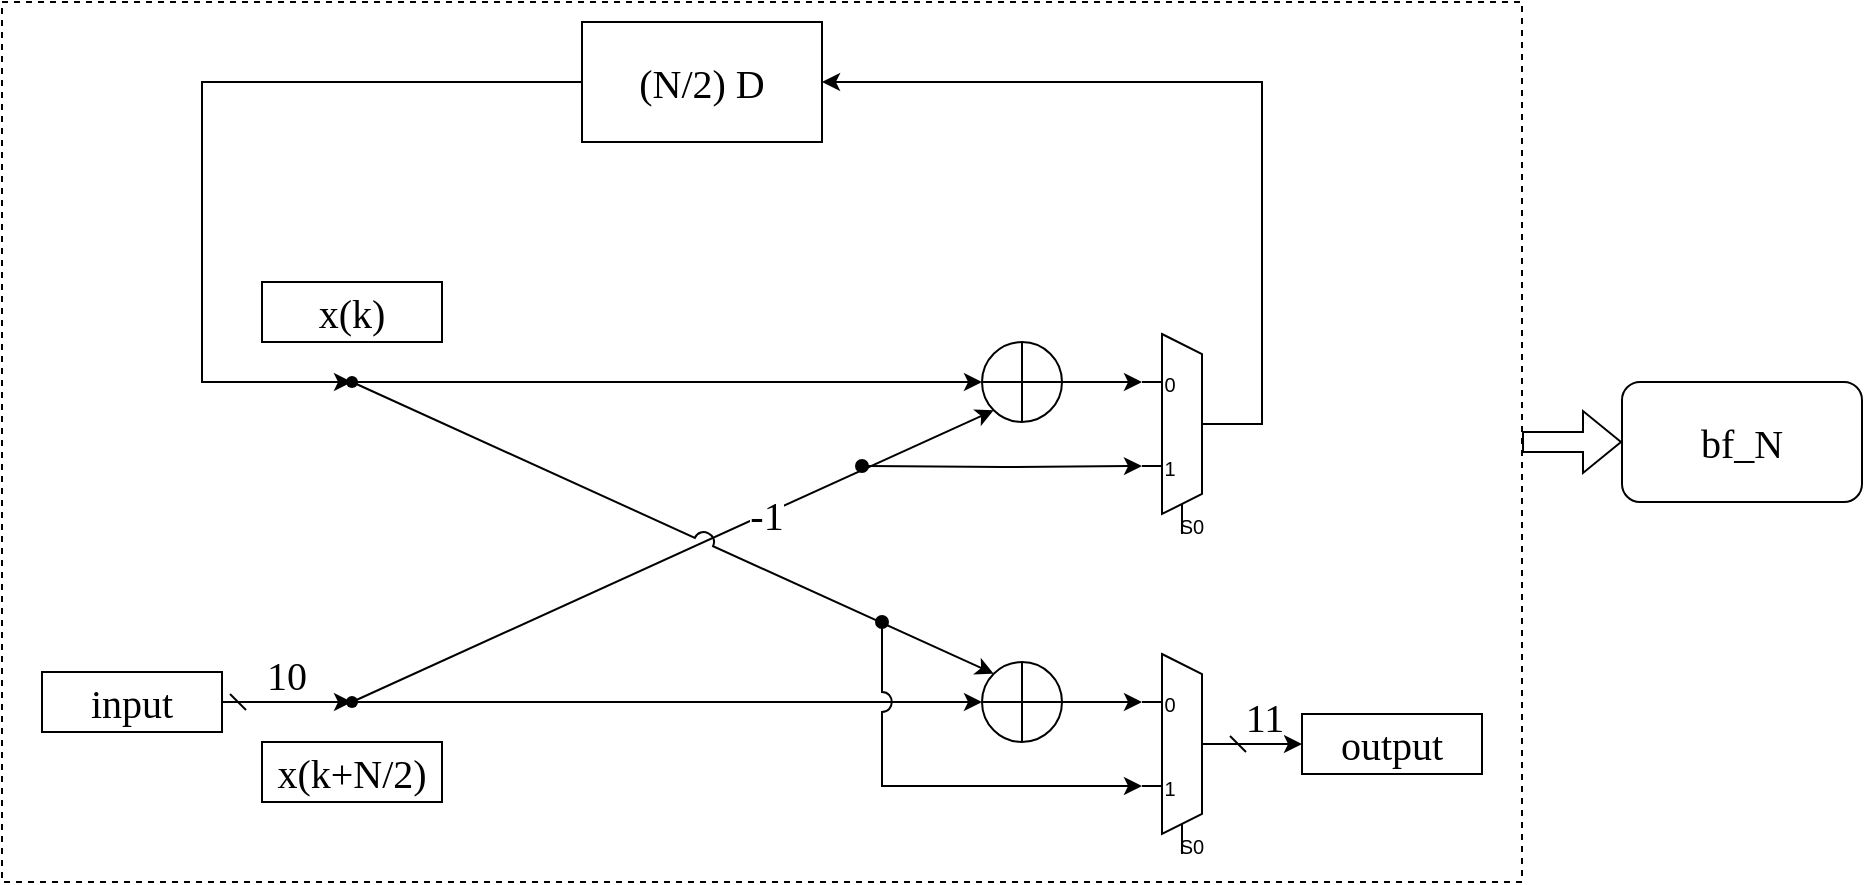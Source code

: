 <mxfile version="22.1.17" type="github">
  <diagram name="第 1 页" id="oMgj1BObMg4Nlj9AF_zV">
    <mxGraphModel dx="1573" dy="513" grid="1" gridSize="10" guides="1" tooltips="1" connect="1" arrows="1" fold="1" page="1" pageScale="1" pageWidth="827" pageHeight="1169" math="0" shadow="0">
      <root>
        <mxCell id="0" />
        <mxCell id="1" parent="0" />
        <mxCell id="G-rcUw8uSCSvZe56WRpI-6" style="edgeStyle=orthogonalEdgeStyle;rounded=0;orthogonalLoop=1;jettySize=auto;html=1;exitX=1;exitY=0.5;exitDx=0;exitDy=0;entryX=0;entryY=0.5;entryDx=0;entryDy=0;shape=flexArrow;" edge="1" parent="1" source="G-rcUw8uSCSvZe56WRpI-2" target="G-rcUw8uSCSvZe56WRpI-1">
          <mxGeometry relative="1" as="geometry" />
        </mxCell>
        <mxCell id="G-rcUw8uSCSvZe56WRpI-2" value="" style="rounded=0;whiteSpace=wrap;html=1;fillColor=none;dashed=1;" vertex="1" parent="1">
          <mxGeometry x="-10" y="70" width="760" height="440" as="geometry" />
        </mxCell>
        <mxCell id="kiaW02-JPxDlesy5p9iq-3" value="" style="shape=orEllipse;perimeter=ellipsePerimeter;whiteSpace=wrap;html=1;backgroundOutline=1;" parent="1" vertex="1">
          <mxGeometry x="480" y="240" width="40" height="40" as="geometry" />
        </mxCell>
        <mxCell id="kiaW02-JPxDlesy5p9iq-4" value="" style="shape=orEllipse;perimeter=ellipsePerimeter;whiteSpace=wrap;html=1;backgroundOutline=1;" parent="1" vertex="1">
          <mxGeometry x="480" y="400" width="40" height="40" as="geometry" />
        </mxCell>
        <mxCell id="kiaW02-JPxDlesy5p9iq-5" value="&lt;font style=&quot;font-size: 20px;&quot; face=&quot;Times New Roman&quot;&gt;(N/2) D&lt;/font&gt;" style="rounded=0;whiteSpace=wrap;html=1;" parent="1" vertex="1">
          <mxGeometry x="280" y="80" width="120" height="60" as="geometry" />
        </mxCell>
        <mxCell id="kiaW02-JPxDlesy5p9iq-9" value="&lt;font style=&quot;font-size: 20px;&quot; face=&quot;Times New Roman&quot;&gt;x(k+N/2)&lt;/font&gt;" style="rounded=0;whiteSpace=wrap;html=1;" parent="1" vertex="1">
          <mxGeometry x="120" y="440" width="90" height="30" as="geometry" />
        </mxCell>
        <mxCell id="kiaW02-JPxDlesy5p9iq-10" value="&lt;font style=&quot;font-size: 20px;&quot; face=&quot;Times New Roman&quot;&gt;x(k)&lt;/font&gt;" style="rounded=0;whiteSpace=wrap;html=1;" parent="1" vertex="1">
          <mxGeometry x="120" y="210" width="90" height="30" as="geometry" />
        </mxCell>
        <mxCell id="kiaW02-JPxDlesy5p9iq-11" value="" style="shape=waypoint;sketch=0;fillStyle=solid;size=6;pointerEvents=1;points=[];fillColor=none;resizable=0;rotatable=0;perimeter=centerPerimeter;snapToPoint=1;" parent="1" vertex="1">
          <mxGeometry x="155" y="250" width="20" height="20" as="geometry" />
        </mxCell>
        <mxCell id="kiaW02-JPxDlesy5p9iq-12" style="edgeStyle=orthogonalEdgeStyle;rounded=0;orthogonalLoop=1;jettySize=auto;html=1;exitX=1.383;exitY=0.867;exitDx=0;exitDy=0;entryX=0;entryY=0.5;entryDx=0;entryDy=0;exitPerimeter=0;" parent="1" source="kiaW02-JPxDlesy5p9iq-11" target="kiaW02-JPxDlesy5p9iq-3" edge="1">
          <mxGeometry relative="1" as="geometry" />
        </mxCell>
        <mxCell id="kiaW02-JPxDlesy5p9iq-15" value="" style="shape=waypoint;sketch=0;fillStyle=solid;size=6;pointerEvents=1;points=[];fillColor=none;resizable=0;rotatable=0;perimeter=centerPerimeter;snapToPoint=1;" parent="1" vertex="1">
          <mxGeometry x="155" y="410" width="20" height="20" as="geometry" />
        </mxCell>
        <mxCell id="kiaW02-JPxDlesy5p9iq-16" style="edgeStyle=orthogonalEdgeStyle;rounded=0;orthogonalLoop=1;jettySize=auto;html=1;exitX=1.317;exitY=0.5;exitDx=0;exitDy=0;entryX=0;entryY=0.5;entryDx=0;entryDy=0;exitPerimeter=0;" parent="1" source="kiaW02-JPxDlesy5p9iq-15" target="kiaW02-JPxDlesy5p9iq-4" edge="1">
          <mxGeometry relative="1" as="geometry" />
        </mxCell>
        <mxCell id="kiaW02-JPxDlesy5p9iq-18" style="rounded=0;orthogonalLoop=1;jettySize=auto;html=1;entryX=0;entryY=1;entryDx=0;entryDy=0;jumpStyle=arc;jumpSize=10;" parent="1" target="kiaW02-JPxDlesy5p9iq-3" edge="1">
          <mxGeometry relative="1" as="geometry">
            <mxPoint x="165" y="420" as="sourcePoint" />
          </mxGeometry>
        </mxCell>
        <mxCell id="kiaW02-JPxDlesy5p9iq-45" value="&lt;font style=&quot;font-size: 20px;&quot; face=&quot;Times New Roman&quot;&gt;-1&lt;/font&gt;" style="edgeLabel;html=1;align=center;verticalAlign=middle;resizable=0;points=[];" parent="kiaW02-JPxDlesy5p9iq-18" vertex="1" connectable="0">
          <mxGeometry x="0.289" relative="1" as="geometry">
            <mxPoint as="offset" />
          </mxGeometry>
        </mxCell>
        <mxCell id="kiaW02-JPxDlesy5p9iq-19" style="rounded=0;orthogonalLoop=1;jettySize=auto;html=1;exitX=1.017;exitY=0.967;exitDx=0;exitDy=0;entryX=0;entryY=0;entryDx=0;entryDy=0;exitPerimeter=0;jumpStyle=arc;jumpSize=10;" parent="1" source="kiaW02-JPxDlesy5p9iq-11" target="kiaW02-JPxDlesy5p9iq-4" edge="1">
          <mxGeometry relative="1" as="geometry" />
        </mxCell>
        <mxCell id="kiaW02-JPxDlesy5p9iq-32" style="edgeStyle=orthogonalEdgeStyle;rounded=0;orthogonalLoop=1;jettySize=auto;html=1;exitX=1;exitY=0.5;exitDx=0;exitDy=-5;exitPerimeter=0;entryX=1;entryY=0.5;entryDx=0;entryDy=0;" parent="1" source="kiaW02-JPxDlesy5p9iq-20" target="kiaW02-JPxDlesy5p9iq-5" edge="1">
          <mxGeometry relative="1" as="geometry" />
        </mxCell>
        <mxCell id="kiaW02-JPxDlesy5p9iq-38" style="edgeStyle=orthogonalEdgeStyle;rounded=0;orthogonalLoop=1;jettySize=auto;html=1;exitX=0;exitY=0.63;exitDx=0;exitDy=3;exitPerimeter=0;entryX=0;entryY=0.63;entryDx=0;entryDy=3;entryPerimeter=0;startArrow=oval;startFill=1;spacing=0;" parent="1" target="kiaW02-JPxDlesy5p9iq-20" edge="1">
          <mxGeometry relative="1" as="geometry">
            <mxPoint x="420" y="302" as="sourcePoint" />
          </mxGeometry>
        </mxCell>
        <mxCell id="kiaW02-JPxDlesy5p9iq-20" value="" style="shadow=0;dashed=0;align=center;html=1;strokeWidth=1;shape=mxgraph.electrical.abstract.mux2;whiteSpace=wrap;fontSize=20;fontStyle=0;spacingTop=9;" parent="1" vertex="1">
          <mxGeometry x="560" y="236" width="40" height="100" as="geometry" />
        </mxCell>
        <mxCell id="kiaW02-JPxDlesy5p9iq-35" style="edgeStyle=orthogonalEdgeStyle;rounded=0;orthogonalLoop=1;jettySize=auto;html=1;exitX=0;exitY=0.63;exitDx=0;exitDy=3;exitPerimeter=0;entryX=0;entryY=0.63;entryDx=0;entryDy=3;entryPerimeter=0;jumpStyle=arc;jumpSize=10;startArrow=oval;startFill=1;" parent="1" target="kiaW02-JPxDlesy5p9iq-23" edge="1">
          <mxGeometry relative="1" as="geometry">
            <mxPoint x="430" y="380" as="sourcePoint" />
            <Array as="points">
              <mxPoint x="430" y="462" />
            </Array>
          </mxGeometry>
        </mxCell>
        <mxCell id="kiaW02-JPxDlesy5p9iq-40" style="edgeStyle=orthogonalEdgeStyle;rounded=0;orthogonalLoop=1;jettySize=auto;html=1;exitX=1;exitY=0.5;exitDx=0;exitDy=-5;exitPerimeter=0;entryX=0;entryY=0.5;entryDx=0;entryDy=0;startArrow=dash;startFill=0;" parent="1" source="kiaW02-JPxDlesy5p9iq-23" target="kiaW02-JPxDlesy5p9iq-39" edge="1">
          <mxGeometry relative="1" as="geometry" />
        </mxCell>
        <mxCell id="G-rcUw8uSCSvZe56WRpI-5" value="&lt;font style=&quot;font-size: 20px;&quot; face=&quot;Times New Roman&quot;&gt;11&lt;/font&gt;" style="edgeLabel;html=1;align=center;verticalAlign=bottom;resizable=0;points=[];labelPosition=center;verticalLabelPosition=top;" vertex="1" connectable="0" parent="kiaW02-JPxDlesy5p9iq-40">
          <mxGeometry x="0.017" relative="1" as="geometry">
            <mxPoint as="offset" />
          </mxGeometry>
        </mxCell>
        <mxCell id="kiaW02-JPxDlesy5p9iq-23" value="" style="shadow=0;dashed=0;align=center;html=1;strokeWidth=1;shape=mxgraph.electrical.abstract.mux2;whiteSpace=wrap;fontSize=20;" parent="1" vertex="1">
          <mxGeometry x="560" y="396" width="40" height="100" as="geometry" />
        </mxCell>
        <mxCell id="kiaW02-JPxDlesy5p9iq-27" value="&lt;font style=&quot;font-size: 20px;&quot; face=&quot;Times New Roman&quot;&gt;input&lt;/font&gt;" style="rounded=0;whiteSpace=wrap;html=1;" parent="1" vertex="1">
          <mxGeometry x="10" y="405" width="90" height="30" as="geometry" />
        </mxCell>
        <mxCell id="kiaW02-JPxDlesy5p9iq-29" style="edgeStyle=orthogonalEdgeStyle;rounded=0;orthogonalLoop=1;jettySize=auto;html=1;exitX=1;exitY=0.5;exitDx=0;exitDy=0;entryX=0.25;entryY=0.533;entryDx=0;entryDy=0;entryPerimeter=0;startArrow=dash;startFill=0;" parent="1" source="kiaW02-JPxDlesy5p9iq-27" target="kiaW02-JPxDlesy5p9iq-15" edge="1">
          <mxGeometry relative="1" as="geometry" />
        </mxCell>
        <mxCell id="G-rcUw8uSCSvZe56WRpI-4" value="&lt;font style=&quot;font-size: 20px;&quot; face=&quot;Times New Roman&quot;&gt;10&lt;/font&gt;" style="edgeLabel;html=1;align=center;verticalAlign=bottom;resizable=0;points=[];labelPosition=center;verticalLabelPosition=top;" vertex="1" connectable="0" parent="kiaW02-JPxDlesy5p9iq-29">
          <mxGeometry x="-0.036" relative="1" as="geometry">
            <mxPoint as="offset" />
          </mxGeometry>
        </mxCell>
        <mxCell id="kiaW02-JPxDlesy5p9iq-33" style="edgeStyle=orthogonalEdgeStyle;rounded=0;orthogonalLoop=1;jettySize=auto;html=1;exitX=0;exitY=0.5;exitDx=0;exitDy=0;entryX=0.25;entryY=0.767;entryDx=0;entryDy=0;entryPerimeter=0;" parent="1" source="kiaW02-JPxDlesy5p9iq-5" target="kiaW02-JPxDlesy5p9iq-11" edge="1">
          <mxGeometry relative="1" as="geometry">
            <Array as="points">
              <mxPoint x="90" y="110" />
              <mxPoint x="90" y="260" />
            </Array>
          </mxGeometry>
        </mxCell>
        <mxCell id="kiaW02-JPxDlesy5p9iq-34" style="edgeStyle=orthogonalEdgeStyle;rounded=0;orthogonalLoop=1;jettySize=auto;html=1;exitX=1;exitY=0.5;exitDx=0;exitDy=0;entryX=0;entryY=0.21;entryDx=0;entryDy=3;entryPerimeter=0;" parent="1" source="kiaW02-JPxDlesy5p9iq-4" target="kiaW02-JPxDlesy5p9iq-23" edge="1">
          <mxGeometry relative="1" as="geometry" />
        </mxCell>
        <mxCell id="kiaW02-JPxDlesy5p9iq-36" style="edgeStyle=orthogonalEdgeStyle;rounded=0;orthogonalLoop=1;jettySize=auto;html=1;exitX=1;exitY=0.5;exitDx=0;exitDy=0;entryX=0;entryY=0.21;entryDx=0;entryDy=3;entryPerimeter=0;" parent="1" source="kiaW02-JPxDlesy5p9iq-3" target="kiaW02-JPxDlesy5p9iq-20" edge="1">
          <mxGeometry relative="1" as="geometry" />
        </mxCell>
        <mxCell id="kiaW02-JPxDlesy5p9iq-39" value="&lt;font style=&quot;font-size: 20px;&quot; face=&quot;Times New Roman&quot;&gt;output&lt;/font&gt;" style="rounded=0;whiteSpace=wrap;html=1;" parent="1" vertex="1">
          <mxGeometry x="640" y="426" width="90" height="30" as="geometry" />
        </mxCell>
        <mxCell id="G-rcUw8uSCSvZe56WRpI-1" value="&lt;font style=&quot;font-size: 20px;&quot; face=&quot;Times New Roman&quot;&gt;bf_N&lt;/font&gt;" style="rounded=1;whiteSpace=wrap;html=1;" vertex="1" parent="1">
          <mxGeometry x="800" y="260" width="120" height="60" as="geometry" />
        </mxCell>
      </root>
    </mxGraphModel>
  </diagram>
</mxfile>
